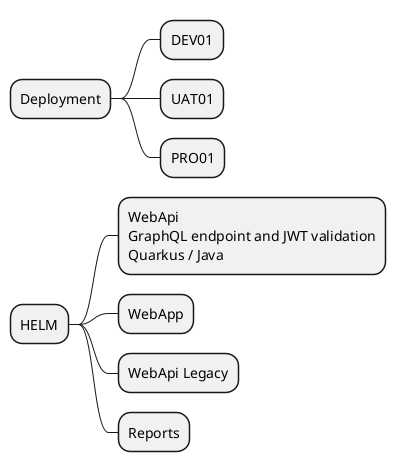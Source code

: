 @startmindmap
* Deployment
** DEV01
** UAT01
** PRO01
* HELM
**:WebApi
GraphQL endpoint and JWT validation
Quarkus / Java;
** WebApp
** WebApi Legacy
** Reports
@endmindmap
